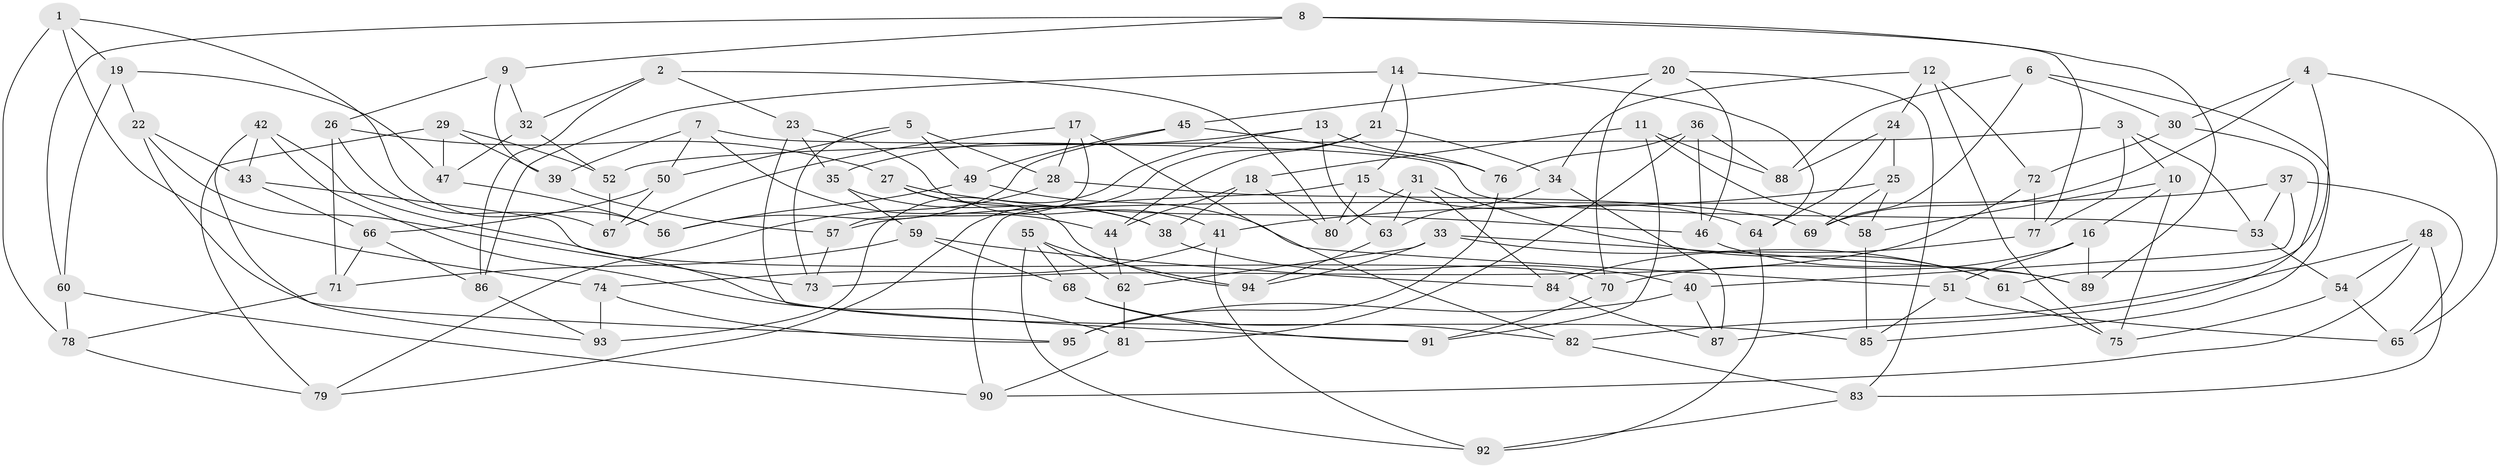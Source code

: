 // Generated by graph-tools (version 1.1) at 2025/50/03/09/25 03:50:54]
// undirected, 95 vertices, 190 edges
graph export_dot {
graph [start="1"]
  node [color=gray90,style=filled];
  1;
  2;
  3;
  4;
  5;
  6;
  7;
  8;
  9;
  10;
  11;
  12;
  13;
  14;
  15;
  16;
  17;
  18;
  19;
  20;
  21;
  22;
  23;
  24;
  25;
  26;
  27;
  28;
  29;
  30;
  31;
  32;
  33;
  34;
  35;
  36;
  37;
  38;
  39;
  40;
  41;
  42;
  43;
  44;
  45;
  46;
  47;
  48;
  49;
  50;
  51;
  52;
  53;
  54;
  55;
  56;
  57;
  58;
  59;
  60;
  61;
  62;
  63;
  64;
  65;
  66;
  67;
  68;
  69;
  70;
  71;
  72;
  73;
  74;
  75;
  76;
  77;
  78;
  79;
  80;
  81;
  82;
  83;
  84;
  85;
  86;
  87;
  88;
  89;
  90;
  91;
  92;
  93;
  94;
  95;
  1 -- 74;
  1 -- 19;
  1 -- 78;
  1 -- 56;
  2 -- 32;
  2 -- 23;
  2 -- 80;
  2 -- 86;
  3 -- 77;
  3 -- 53;
  3 -- 52;
  3 -- 10;
  4 -- 30;
  4 -- 61;
  4 -- 65;
  4 -- 69;
  5 -- 73;
  5 -- 49;
  5 -- 50;
  5 -- 28;
  6 -- 69;
  6 -- 88;
  6 -- 85;
  6 -- 30;
  7 -- 53;
  7 -- 50;
  7 -- 44;
  7 -- 39;
  8 -- 9;
  8 -- 77;
  8 -- 60;
  8 -- 89;
  9 -- 32;
  9 -- 26;
  9 -- 39;
  10 -- 75;
  10 -- 58;
  10 -- 16;
  11 -- 91;
  11 -- 58;
  11 -- 88;
  11 -- 18;
  12 -- 34;
  12 -- 75;
  12 -- 72;
  12 -- 24;
  13 -- 93;
  13 -- 63;
  13 -- 76;
  13 -- 35;
  14 -- 86;
  14 -- 15;
  14 -- 64;
  14 -- 21;
  15 -- 80;
  15 -- 64;
  15 -- 90;
  16 -- 89;
  16 -- 70;
  16 -- 51;
  17 -- 82;
  17 -- 67;
  17 -- 57;
  17 -- 28;
  18 -- 44;
  18 -- 80;
  18 -- 38;
  19 -- 47;
  19 -- 60;
  19 -- 22;
  20 -- 45;
  20 -- 83;
  20 -- 70;
  20 -- 46;
  21 -- 34;
  21 -- 79;
  21 -- 44;
  22 -- 95;
  22 -- 43;
  22 -- 73;
  23 -- 41;
  23 -- 91;
  23 -- 35;
  24 -- 88;
  24 -- 64;
  24 -- 25;
  25 -- 69;
  25 -- 41;
  25 -- 58;
  26 -- 67;
  26 -- 27;
  26 -- 71;
  27 -- 94;
  27 -- 38;
  27 -- 46;
  28 -- 69;
  28 -- 79;
  29 -- 52;
  29 -- 79;
  29 -- 47;
  29 -- 39;
  30 -- 72;
  30 -- 87;
  31 -- 84;
  31 -- 63;
  31 -- 61;
  31 -- 80;
  32 -- 47;
  32 -- 52;
  33 -- 94;
  33 -- 89;
  33 -- 62;
  33 -- 61;
  34 -- 87;
  34 -- 63;
  35 -- 38;
  35 -- 59;
  36 -- 81;
  36 -- 46;
  36 -- 88;
  36 -- 76;
  37 -- 57;
  37 -- 40;
  37 -- 65;
  37 -- 53;
  38 -- 40;
  39 -- 57;
  40 -- 87;
  40 -- 95;
  41 -- 74;
  41 -- 92;
  42 -- 43;
  42 -- 85;
  42 -- 81;
  42 -- 93;
  43 -- 70;
  43 -- 66;
  44 -- 62;
  45 -- 76;
  45 -- 56;
  45 -- 49;
  46 -- 89;
  47 -- 56;
  48 -- 83;
  48 -- 54;
  48 -- 82;
  48 -- 90;
  49 -- 51;
  49 -- 56;
  50 -- 67;
  50 -- 66;
  51 -- 85;
  51 -- 65;
  52 -- 67;
  53 -- 54;
  54 -- 75;
  54 -- 65;
  55 -- 68;
  55 -- 62;
  55 -- 92;
  55 -- 94;
  57 -- 73;
  58 -- 85;
  59 -- 71;
  59 -- 68;
  59 -- 84;
  60 -- 78;
  60 -- 90;
  61 -- 75;
  62 -- 81;
  63 -- 94;
  64 -- 92;
  66 -- 71;
  66 -- 86;
  68 -- 82;
  68 -- 91;
  70 -- 91;
  71 -- 78;
  72 -- 73;
  72 -- 77;
  74 -- 93;
  74 -- 95;
  76 -- 95;
  77 -- 84;
  78 -- 79;
  81 -- 90;
  82 -- 83;
  83 -- 92;
  84 -- 87;
  86 -- 93;
}
